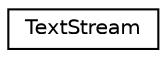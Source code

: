 digraph "类继承关系图"
{
 // INTERACTIVE_SVG=YES
 // LATEX_PDF_SIZE
  edge [fontname="Helvetica",fontsize="10",labelfontname="Helvetica",labelfontsize="10"];
  node [fontname="Helvetica",fontsize="10",shape=record];
  rankdir="LR";
  Node0 [label="TextStream",height=0.2,width=0.4,color="black", fillcolor="white", style="filled",URL="$d3/d30/class_text_stream.html",tooltip="Text streaming class that buffers data."];
}
